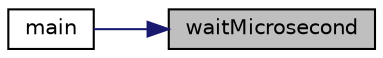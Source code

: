 digraph "waitMicrosecond"
{
 // LATEX_PDF_SIZE
  edge [fontname="Helvetica",fontsize="10",labelfontname="Helvetica",labelfontsize="10"];
  node [fontname="Helvetica",fontsize="10",shape=record];
  rankdir="RL";
  Node113 [label="waitMicrosecond",height=0.2,width=0.4,color="black", fillcolor="grey75", style="filled", fontcolor="black",tooltip="waitMicrosecond(uint32_t us)"];
  Node113 -> Node114 [dir="back",color="midnightblue",fontsize="10",style="solid",fontname="Helvetica"];
  Node114 [label="main",height=0.2,width=0.4,color="black", fillcolor="white", style="filled",URL="$satej__matthew_8c.html#aa413e00f57c4795759e9210ea7c00cbf",tooltip="Main."];
}
